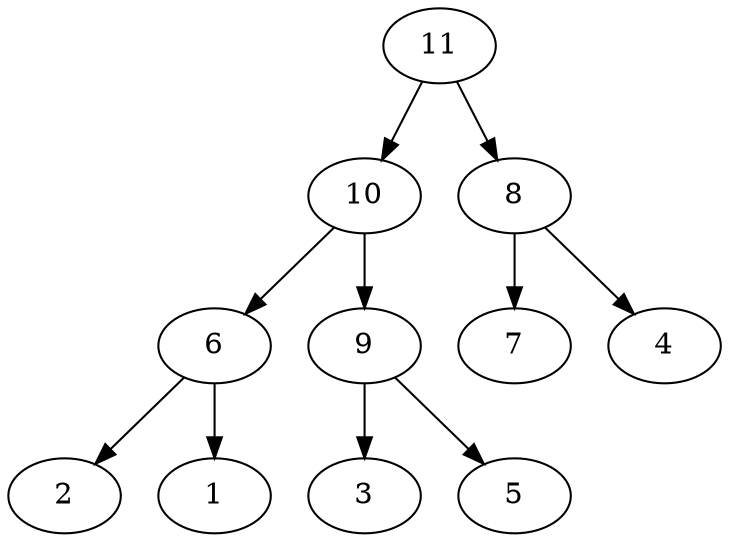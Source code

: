 digraph Heap {
    11 -> 10;
    11 -> 8;
    10 -> 6;
    10 -> 9;
    8 -> 7;
    8 -> 4;
    6 -> 2;
    6 -> 1;
    9 -> 3;
    9 -> 5;
}
